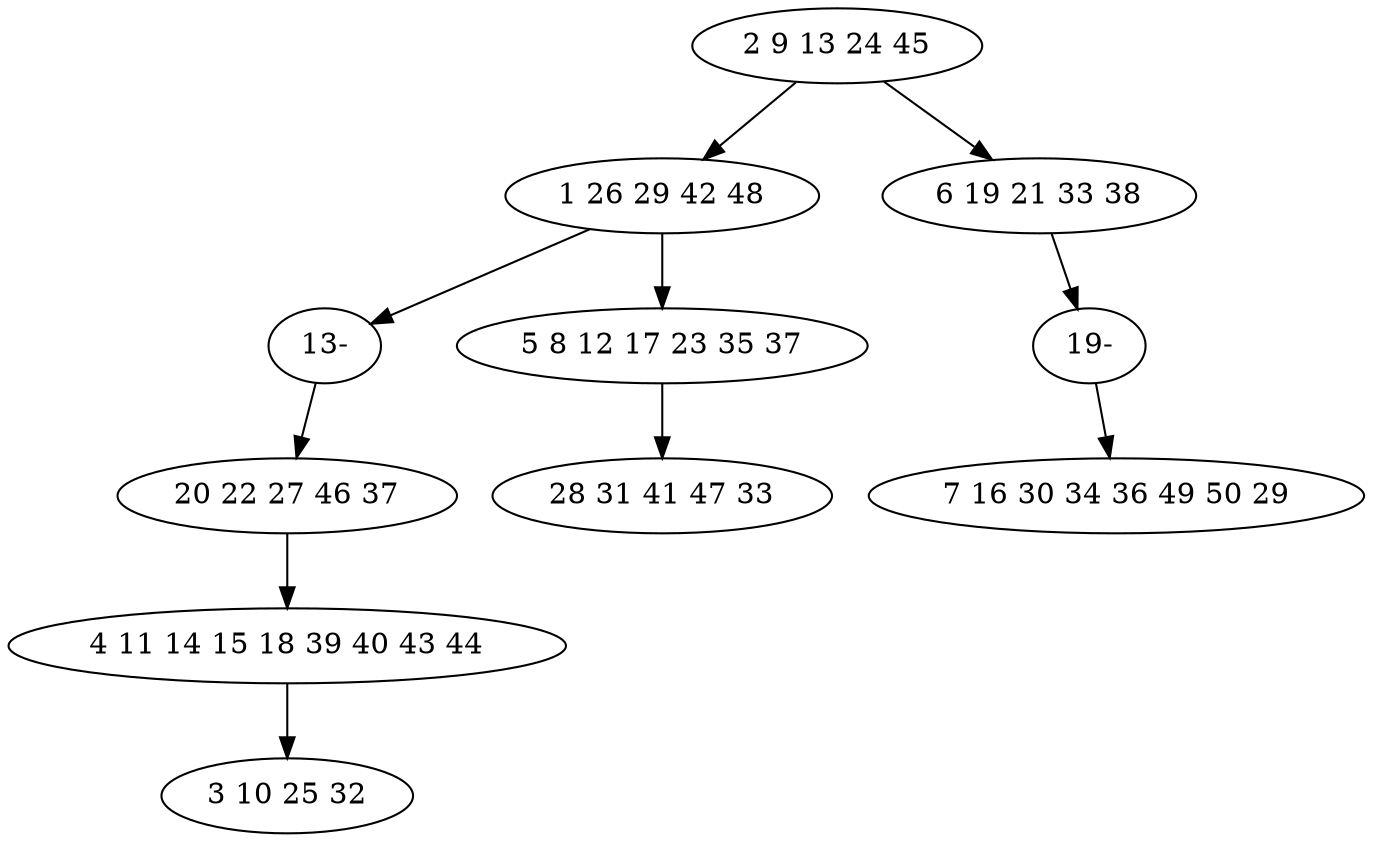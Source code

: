 digraph true_tree {
	"0" -> "1"
	"1" -> "10"
	"0" -> "3"
	"1" -> "4"
	"2" -> "5"
	"3" -> "9"
	"4" -> "7"
	"5" -> "8"
	"9" -> "6"
	"10" -> "2"
	"0" [label="2 9 13 24 45"];
	"1" [label="1 26 29 42 48"];
	"2" [label="20 22 27 46 37"];
	"3" [label="6 19 21 33 38"];
	"4" [label="5 8 12 17 23 35 37"];
	"5" [label="4 11 14 15 18 39 40 43 44"];
	"6" [label="7 16 30 34 36 49 50 29"];
	"7" [label="28 31 41 47 33"];
	"8" [label="3 10 25 32"];
	"9" [label="19-"];
	"10" [label="13-"];
}
